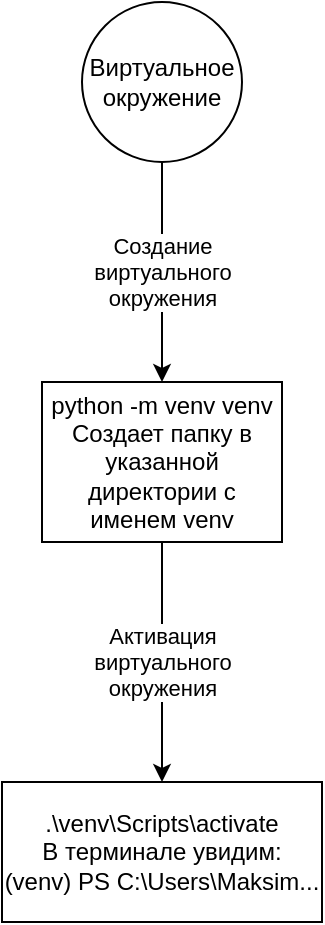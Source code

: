 <mxfile version="26.0.4">
  <diagram name="Страница — 1" id="l-d-0YoI3I4PufTae13t">
    <mxGraphModel dx="453" dy="631" grid="1" gridSize="10" guides="1" tooltips="1" connect="1" arrows="1" fold="1" page="1" pageScale="1" pageWidth="827" pageHeight="1169" math="0" shadow="0">
      <root>
        <mxCell id="0" />
        <mxCell id="1" parent="0" />
        <mxCell id="RPkXE7Cwv0xzIH_GUegP-1" value="Виртуальное окружение" style="ellipse;whiteSpace=wrap;html=1;aspect=fixed;" vertex="1" parent="1">
          <mxGeometry x="40" y="40" width="80" height="80" as="geometry" />
        </mxCell>
        <mxCell id="RPkXE7Cwv0xzIH_GUegP-2" value="Создание&lt;div&gt;виртуального&lt;/div&gt;&lt;div&gt;окружения&lt;/div&gt;" style="endArrow=classic;html=1;rounded=0;" edge="1" parent="1" source="RPkXE7Cwv0xzIH_GUegP-1" target="RPkXE7Cwv0xzIH_GUegP-4">
          <mxGeometry width="50" height="50" relative="1" as="geometry">
            <mxPoint x="110" y="220" as="sourcePoint" />
            <mxPoint x="80" y="260" as="targetPoint" />
          </mxGeometry>
        </mxCell>
        <mxCell id="RPkXE7Cwv0xzIH_GUegP-4" value="python -m venv venv&lt;br&gt;Создает папку в указанной директории с именем venv" style="rounded=0;whiteSpace=wrap;html=1;" vertex="1" parent="1">
          <mxGeometry x="20" y="230" width="120" height="80" as="geometry" />
        </mxCell>
        <mxCell id="RPkXE7Cwv0xzIH_GUegP-5" value="Активация&lt;div&gt;виртуального&lt;/div&gt;&lt;div&gt;окружения&lt;/div&gt;" style="endArrow=classic;html=1;rounded=0;" edge="1" parent="1" source="RPkXE7Cwv0xzIH_GUegP-4" target="RPkXE7Cwv0xzIH_GUegP-6">
          <mxGeometry width="50" height="50" relative="1" as="geometry">
            <mxPoint x="110" y="280" as="sourcePoint" />
            <mxPoint x="80" y="420" as="targetPoint" />
          </mxGeometry>
        </mxCell>
        <mxCell id="RPkXE7Cwv0xzIH_GUegP-6" value="&lt;div&gt;.\venv\Scripts\activate&lt;/div&gt;&lt;div&gt;В терминале увидим:&lt;/div&gt;&lt;div&gt;(venv) PS C:\Users\Maksim...&lt;/div&gt;" style="rounded=0;whiteSpace=wrap;html=1;" vertex="1" parent="1">
          <mxGeometry y="430" width="160" height="70" as="geometry" />
        </mxCell>
      </root>
    </mxGraphModel>
  </diagram>
</mxfile>
